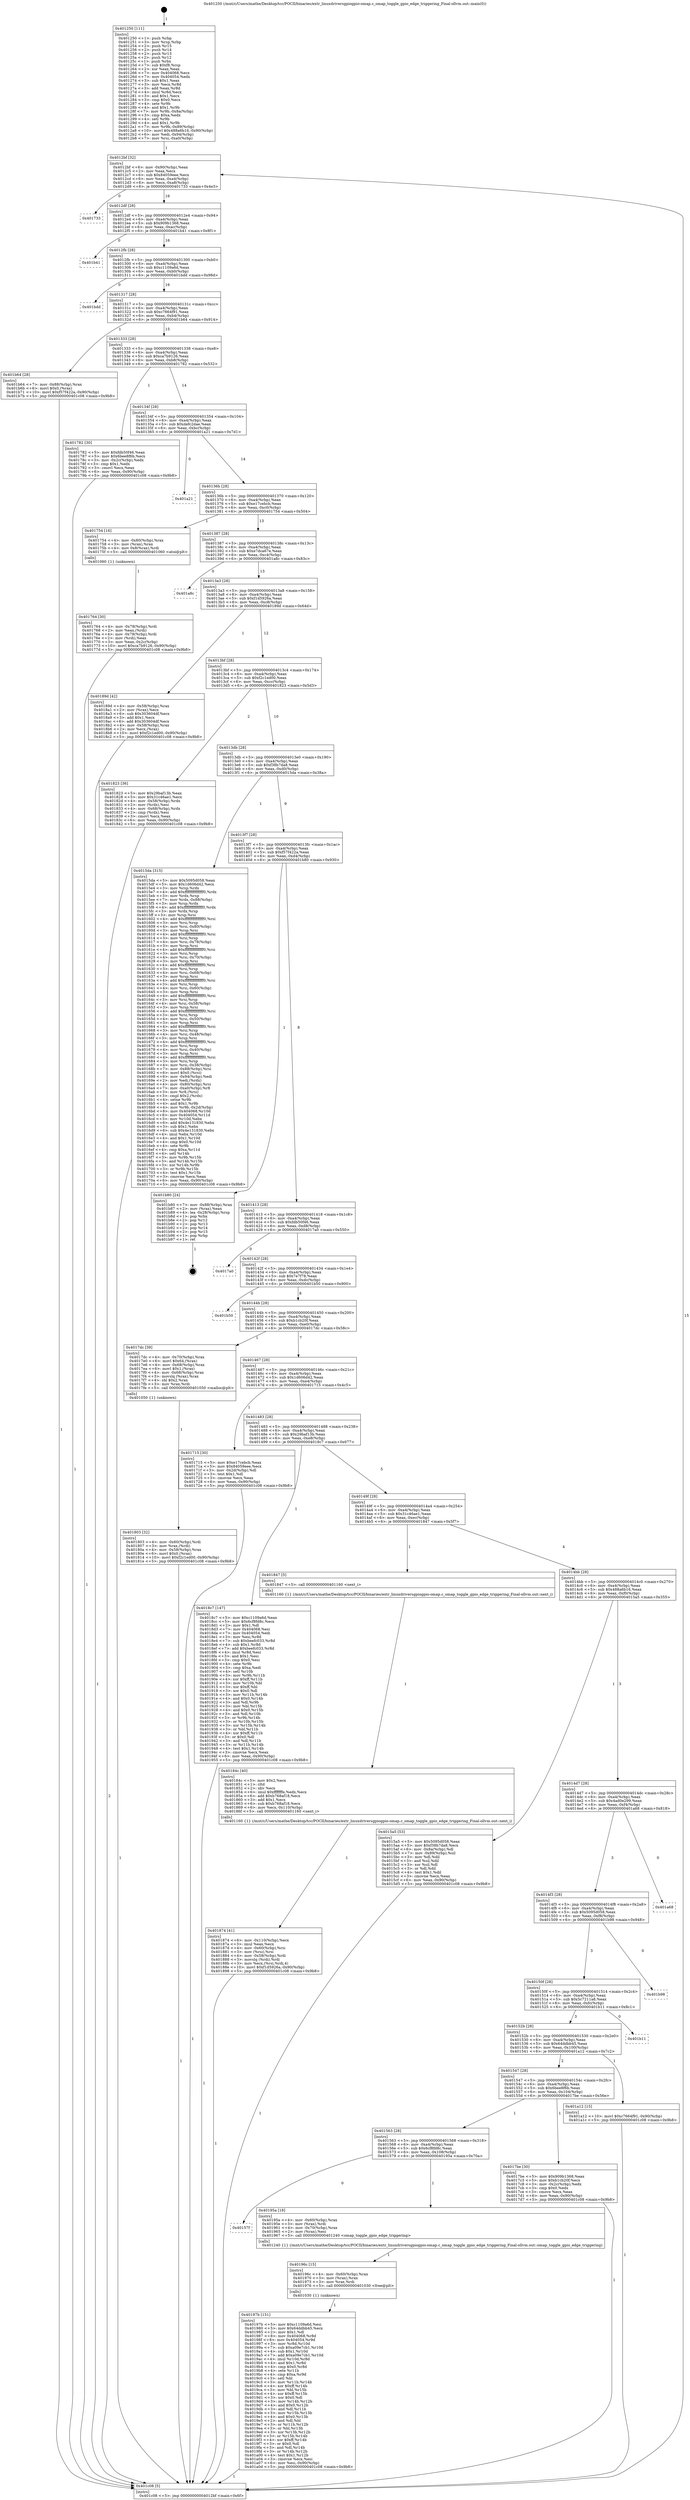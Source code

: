 digraph "0x401250" {
  label = "0x401250 (/mnt/c/Users/mathe/Desktop/tcc/POCII/binaries/extr_linuxdriversgpiogpio-omap.c_omap_toggle_gpio_edge_triggering_Final-ollvm.out::main(0))"
  labelloc = "t"
  node[shape=record]

  Entry [label="",width=0.3,height=0.3,shape=circle,fillcolor=black,style=filled]
  "0x4012bf" [label="{
     0x4012bf [32]\l
     | [instrs]\l
     &nbsp;&nbsp;0x4012bf \<+6\>: mov -0x90(%rbp),%eax\l
     &nbsp;&nbsp;0x4012c5 \<+2\>: mov %eax,%ecx\l
     &nbsp;&nbsp;0x4012c7 \<+6\>: sub $0x84059eee,%ecx\l
     &nbsp;&nbsp;0x4012cd \<+6\>: mov %eax,-0xa4(%rbp)\l
     &nbsp;&nbsp;0x4012d3 \<+6\>: mov %ecx,-0xa8(%rbp)\l
     &nbsp;&nbsp;0x4012d9 \<+6\>: je 0000000000401733 \<main+0x4e3\>\l
  }"]
  "0x401733" [label="{
     0x401733\l
  }", style=dashed]
  "0x4012df" [label="{
     0x4012df [28]\l
     | [instrs]\l
     &nbsp;&nbsp;0x4012df \<+5\>: jmp 00000000004012e4 \<main+0x94\>\l
     &nbsp;&nbsp;0x4012e4 \<+6\>: mov -0xa4(%rbp),%eax\l
     &nbsp;&nbsp;0x4012ea \<+5\>: sub $0x909b1368,%eax\l
     &nbsp;&nbsp;0x4012ef \<+6\>: mov %eax,-0xac(%rbp)\l
     &nbsp;&nbsp;0x4012f5 \<+6\>: je 0000000000401b41 \<main+0x8f1\>\l
  }"]
  Exit [label="",width=0.3,height=0.3,shape=circle,fillcolor=black,style=filled,peripheries=2]
  "0x401b41" [label="{
     0x401b41\l
  }", style=dashed]
  "0x4012fb" [label="{
     0x4012fb [28]\l
     | [instrs]\l
     &nbsp;&nbsp;0x4012fb \<+5\>: jmp 0000000000401300 \<main+0xb0\>\l
     &nbsp;&nbsp;0x401300 \<+6\>: mov -0xa4(%rbp),%eax\l
     &nbsp;&nbsp;0x401306 \<+5\>: sub $0xc1109a6d,%eax\l
     &nbsp;&nbsp;0x40130b \<+6\>: mov %eax,-0xb0(%rbp)\l
     &nbsp;&nbsp;0x401311 \<+6\>: je 0000000000401bdd \<main+0x98d\>\l
  }"]
  "0x40197b" [label="{
     0x40197b [151]\l
     | [instrs]\l
     &nbsp;&nbsp;0x40197b \<+5\>: mov $0xc1109a6d,%esi\l
     &nbsp;&nbsp;0x401980 \<+5\>: mov $0x64ddbb45,%ecx\l
     &nbsp;&nbsp;0x401985 \<+2\>: mov $0x1,%dl\l
     &nbsp;&nbsp;0x401987 \<+8\>: mov 0x404068,%r8d\l
     &nbsp;&nbsp;0x40198f \<+8\>: mov 0x404054,%r9d\l
     &nbsp;&nbsp;0x401997 \<+3\>: mov %r8d,%r10d\l
     &nbsp;&nbsp;0x40199a \<+7\>: sub $0xa09e7cb1,%r10d\l
     &nbsp;&nbsp;0x4019a1 \<+4\>: sub $0x1,%r10d\l
     &nbsp;&nbsp;0x4019a5 \<+7\>: add $0xa09e7cb1,%r10d\l
     &nbsp;&nbsp;0x4019ac \<+4\>: imul %r10d,%r8d\l
     &nbsp;&nbsp;0x4019b0 \<+4\>: and $0x1,%r8d\l
     &nbsp;&nbsp;0x4019b4 \<+4\>: cmp $0x0,%r8d\l
     &nbsp;&nbsp;0x4019b8 \<+4\>: sete %r11b\l
     &nbsp;&nbsp;0x4019bc \<+4\>: cmp $0xa,%r9d\l
     &nbsp;&nbsp;0x4019c0 \<+3\>: setl %bl\l
     &nbsp;&nbsp;0x4019c3 \<+3\>: mov %r11b,%r14b\l
     &nbsp;&nbsp;0x4019c6 \<+4\>: xor $0xff,%r14b\l
     &nbsp;&nbsp;0x4019ca \<+3\>: mov %bl,%r15b\l
     &nbsp;&nbsp;0x4019cd \<+4\>: xor $0xff,%r15b\l
     &nbsp;&nbsp;0x4019d1 \<+3\>: xor $0x0,%dl\l
     &nbsp;&nbsp;0x4019d4 \<+3\>: mov %r14b,%r12b\l
     &nbsp;&nbsp;0x4019d7 \<+4\>: and $0x0,%r12b\l
     &nbsp;&nbsp;0x4019db \<+3\>: and %dl,%r11b\l
     &nbsp;&nbsp;0x4019de \<+3\>: mov %r15b,%r13b\l
     &nbsp;&nbsp;0x4019e1 \<+4\>: and $0x0,%r13b\l
     &nbsp;&nbsp;0x4019e5 \<+2\>: and %dl,%bl\l
     &nbsp;&nbsp;0x4019e7 \<+3\>: or %r11b,%r12b\l
     &nbsp;&nbsp;0x4019ea \<+3\>: or %bl,%r13b\l
     &nbsp;&nbsp;0x4019ed \<+3\>: xor %r13b,%r12b\l
     &nbsp;&nbsp;0x4019f0 \<+3\>: or %r15b,%r14b\l
     &nbsp;&nbsp;0x4019f3 \<+4\>: xor $0xff,%r14b\l
     &nbsp;&nbsp;0x4019f7 \<+3\>: or $0x0,%dl\l
     &nbsp;&nbsp;0x4019fa \<+3\>: and %dl,%r14b\l
     &nbsp;&nbsp;0x4019fd \<+3\>: or %r14b,%r12b\l
     &nbsp;&nbsp;0x401a00 \<+4\>: test $0x1,%r12b\l
     &nbsp;&nbsp;0x401a04 \<+3\>: cmovne %ecx,%esi\l
     &nbsp;&nbsp;0x401a07 \<+6\>: mov %esi,-0x90(%rbp)\l
     &nbsp;&nbsp;0x401a0d \<+5\>: jmp 0000000000401c08 \<main+0x9b8\>\l
  }"]
  "0x401bdd" [label="{
     0x401bdd\l
  }", style=dashed]
  "0x401317" [label="{
     0x401317 [28]\l
     | [instrs]\l
     &nbsp;&nbsp;0x401317 \<+5\>: jmp 000000000040131c \<main+0xcc\>\l
     &nbsp;&nbsp;0x40131c \<+6\>: mov -0xa4(%rbp),%eax\l
     &nbsp;&nbsp;0x401322 \<+5\>: sub $0xc7664f91,%eax\l
     &nbsp;&nbsp;0x401327 \<+6\>: mov %eax,-0xb4(%rbp)\l
     &nbsp;&nbsp;0x40132d \<+6\>: je 0000000000401b64 \<main+0x914\>\l
  }"]
  "0x40196c" [label="{
     0x40196c [15]\l
     | [instrs]\l
     &nbsp;&nbsp;0x40196c \<+4\>: mov -0x60(%rbp),%rax\l
     &nbsp;&nbsp;0x401970 \<+3\>: mov (%rax),%rax\l
     &nbsp;&nbsp;0x401973 \<+3\>: mov %rax,%rdi\l
     &nbsp;&nbsp;0x401976 \<+5\>: call 0000000000401030 \<free@plt\>\l
     | [calls]\l
     &nbsp;&nbsp;0x401030 \{1\} (unknown)\l
  }"]
  "0x401b64" [label="{
     0x401b64 [28]\l
     | [instrs]\l
     &nbsp;&nbsp;0x401b64 \<+7\>: mov -0x88(%rbp),%rax\l
     &nbsp;&nbsp;0x401b6b \<+6\>: movl $0x0,(%rax)\l
     &nbsp;&nbsp;0x401b71 \<+10\>: movl $0xf57f422a,-0x90(%rbp)\l
     &nbsp;&nbsp;0x401b7b \<+5\>: jmp 0000000000401c08 \<main+0x9b8\>\l
  }"]
  "0x401333" [label="{
     0x401333 [28]\l
     | [instrs]\l
     &nbsp;&nbsp;0x401333 \<+5\>: jmp 0000000000401338 \<main+0xe8\>\l
     &nbsp;&nbsp;0x401338 \<+6\>: mov -0xa4(%rbp),%eax\l
     &nbsp;&nbsp;0x40133e \<+5\>: sub $0xca7b9126,%eax\l
     &nbsp;&nbsp;0x401343 \<+6\>: mov %eax,-0xb8(%rbp)\l
     &nbsp;&nbsp;0x401349 \<+6\>: je 0000000000401782 \<main+0x532\>\l
  }"]
  "0x40157f" [label="{
     0x40157f\l
  }", style=dashed]
  "0x401782" [label="{
     0x401782 [30]\l
     | [instrs]\l
     &nbsp;&nbsp;0x401782 \<+5\>: mov $0xfdb50f46,%eax\l
     &nbsp;&nbsp;0x401787 \<+5\>: mov $0x6bee8f6b,%ecx\l
     &nbsp;&nbsp;0x40178c \<+3\>: mov -0x2c(%rbp),%edx\l
     &nbsp;&nbsp;0x40178f \<+3\>: cmp $0x1,%edx\l
     &nbsp;&nbsp;0x401792 \<+3\>: cmovl %ecx,%eax\l
     &nbsp;&nbsp;0x401795 \<+6\>: mov %eax,-0x90(%rbp)\l
     &nbsp;&nbsp;0x40179b \<+5\>: jmp 0000000000401c08 \<main+0x9b8\>\l
  }"]
  "0x40134f" [label="{
     0x40134f [28]\l
     | [instrs]\l
     &nbsp;&nbsp;0x40134f \<+5\>: jmp 0000000000401354 \<main+0x104\>\l
     &nbsp;&nbsp;0x401354 \<+6\>: mov -0xa4(%rbp),%eax\l
     &nbsp;&nbsp;0x40135a \<+5\>: sub $0xdefc2dae,%eax\l
     &nbsp;&nbsp;0x40135f \<+6\>: mov %eax,-0xbc(%rbp)\l
     &nbsp;&nbsp;0x401365 \<+6\>: je 0000000000401a21 \<main+0x7d1\>\l
  }"]
  "0x40195a" [label="{
     0x40195a [18]\l
     | [instrs]\l
     &nbsp;&nbsp;0x40195a \<+4\>: mov -0x60(%rbp),%rax\l
     &nbsp;&nbsp;0x40195e \<+3\>: mov (%rax),%rdi\l
     &nbsp;&nbsp;0x401961 \<+4\>: mov -0x70(%rbp),%rax\l
     &nbsp;&nbsp;0x401965 \<+2\>: mov (%rax),%esi\l
     &nbsp;&nbsp;0x401967 \<+5\>: call 0000000000401240 \<omap_toggle_gpio_edge_triggering\>\l
     | [calls]\l
     &nbsp;&nbsp;0x401240 \{1\} (/mnt/c/Users/mathe/Desktop/tcc/POCII/binaries/extr_linuxdriversgpiogpio-omap.c_omap_toggle_gpio_edge_triggering_Final-ollvm.out::omap_toggle_gpio_edge_triggering)\l
  }"]
  "0x401a21" [label="{
     0x401a21\l
  }", style=dashed]
  "0x40136b" [label="{
     0x40136b [28]\l
     | [instrs]\l
     &nbsp;&nbsp;0x40136b \<+5\>: jmp 0000000000401370 \<main+0x120\>\l
     &nbsp;&nbsp;0x401370 \<+6\>: mov -0xa4(%rbp),%eax\l
     &nbsp;&nbsp;0x401376 \<+5\>: sub $0xe17cebcb,%eax\l
     &nbsp;&nbsp;0x40137b \<+6\>: mov %eax,-0xc0(%rbp)\l
     &nbsp;&nbsp;0x401381 \<+6\>: je 0000000000401754 \<main+0x504\>\l
  }"]
  "0x401874" [label="{
     0x401874 [41]\l
     | [instrs]\l
     &nbsp;&nbsp;0x401874 \<+6\>: mov -0x110(%rbp),%ecx\l
     &nbsp;&nbsp;0x40187a \<+3\>: imul %eax,%ecx\l
     &nbsp;&nbsp;0x40187d \<+4\>: mov -0x60(%rbp),%rsi\l
     &nbsp;&nbsp;0x401881 \<+3\>: mov (%rsi),%rsi\l
     &nbsp;&nbsp;0x401884 \<+4\>: mov -0x58(%rbp),%rdi\l
     &nbsp;&nbsp;0x401888 \<+3\>: movslq (%rdi),%rdi\l
     &nbsp;&nbsp;0x40188b \<+3\>: mov %ecx,(%rsi,%rdi,4)\l
     &nbsp;&nbsp;0x40188e \<+10\>: movl $0xf1d5926a,-0x90(%rbp)\l
     &nbsp;&nbsp;0x401898 \<+5\>: jmp 0000000000401c08 \<main+0x9b8\>\l
  }"]
  "0x401754" [label="{
     0x401754 [16]\l
     | [instrs]\l
     &nbsp;&nbsp;0x401754 \<+4\>: mov -0x80(%rbp),%rax\l
     &nbsp;&nbsp;0x401758 \<+3\>: mov (%rax),%rax\l
     &nbsp;&nbsp;0x40175b \<+4\>: mov 0x8(%rax),%rdi\l
     &nbsp;&nbsp;0x40175f \<+5\>: call 0000000000401060 \<atoi@plt\>\l
     | [calls]\l
     &nbsp;&nbsp;0x401060 \{1\} (unknown)\l
  }"]
  "0x401387" [label="{
     0x401387 [28]\l
     | [instrs]\l
     &nbsp;&nbsp;0x401387 \<+5\>: jmp 000000000040138c \<main+0x13c\>\l
     &nbsp;&nbsp;0x40138c \<+6\>: mov -0xa4(%rbp),%eax\l
     &nbsp;&nbsp;0x401392 \<+5\>: sub $0xe7dca67e,%eax\l
     &nbsp;&nbsp;0x401397 \<+6\>: mov %eax,-0xc4(%rbp)\l
     &nbsp;&nbsp;0x40139d \<+6\>: je 0000000000401a8c \<main+0x83c\>\l
  }"]
  "0x40184c" [label="{
     0x40184c [40]\l
     | [instrs]\l
     &nbsp;&nbsp;0x40184c \<+5\>: mov $0x2,%ecx\l
     &nbsp;&nbsp;0x401851 \<+1\>: cltd\l
     &nbsp;&nbsp;0x401852 \<+2\>: idiv %ecx\l
     &nbsp;&nbsp;0x401854 \<+6\>: imul $0xfffffffe,%edx,%ecx\l
     &nbsp;&nbsp;0x40185a \<+6\>: add $0xb768af18,%ecx\l
     &nbsp;&nbsp;0x401860 \<+3\>: add $0x1,%ecx\l
     &nbsp;&nbsp;0x401863 \<+6\>: sub $0xb768af18,%ecx\l
     &nbsp;&nbsp;0x401869 \<+6\>: mov %ecx,-0x110(%rbp)\l
     &nbsp;&nbsp;0x40186f \<+5\>: call 0000000000401160 \<next_i\>\l
     | [calls]\l
     &nbsp;&nbsp;0x401160 \{1\} (/mnt/c/Users/mathe/Desktop/tcc/POCII/binaries/extr_linuxdriversgpiogpio-omap.c_omap_toggle_gpio_edge_triggering_Final-ollvm.out::next_i)\l
  }"]
  "0x401a8c" [label="{
     0x401a8c\l
  }", style=dashed]
  "0x4013a3" [label="{
     0x4013a3 [28]\l
     | [instrs]\l
     &nbsp;&nbsp;0x4013a3 \<+5\>: jmp 00000000004013a8 \<main+0x158\>\l
     &nbsp;&nbsp;0x4013a8 \<+6\>: mov -0xa4(%rbp),%eax\l
     &nbsp;&nbsp;0x4013ae \<+5\>: sub $0xf1d5926a,%eax\l
     &nbsp;&nbsp;0x4013b3 \<+6\>: mov %eax,-0xc8(%rbp)\l
     &nbsp;&nbsp;0x4013b9 \<+6\>: je 000000000040189d \<main+0x64d\>\l
  }"]
  "0x401803" [label="{
     0x401803 [32]\l
     | [instrs]\l
     &nbsp;&nbsp;0x401803 \<+4\>: mov -0x60(%rbp),%rdi\l
     &nbsp;&nbsp;0x401807 \<+3\>: mov %rax,(%rdi)\l
     &nbsp;&nbsp;0x40180a \<+4\>: mov -0x58(%rbp),%rax\l
     &nbsp;&nbsp;0x40180e \<+6\>: movl $0x0,(%rax)\l
     &nbsp;&nbsp;0x401814 \<+10\>: movl $0xf2c1ed00,-0x90(%rbp)\l
     &nbsp;&nbsp;0x40181e \<+5\>: jmp 0000000000401c08 \<main+0x9b8\>\l
  }"]
  "0x40189d" [label="{
     0x40189d [42]\l
     | [instrs]\l
     &nbsp;&nbsp;0x40189d \<+4\>: mov -0x58(%rbp),%rax\l
     &nbsp;&nbsp;0x4018a1 \<+2\>: mov (%rax),%ecx\l
     &nbsp;&nbsp;0x4018a3 \<+6\>: sub $0x303604df,%ecx\l
     &nbsp;&nbsp;0x4018a9 \<+3\>: add $0x1,%ecx\l
     &nbsp;&nbsp;0x4018ac \<+6\>: add $0x303604df,%ecx\l
     &nbsp;&nbsp;0x4018b2 \<+4\>: mov -0x58(%rbp),%rax\l
     &nbsp;&nbsp;0x4018b6 \<+2\>: mov %ecx,(%rax)\l
     &nbsp;&nbsp;0x4018b8 \<+10\>: movl $0xf2c1ed00,-0x90(%rbp)\l
     &nbsp;&nbsp;0x4018c2 \<+5\>: jmp 0000000000401c08 \<main+0x9b8\>\l
  }"]
  "0x4013bf" [label="{
     0x4013bf [28]\l
     | [instrs]\l
     &nbsp;&nbsp;0x4013bf \<+5\>: jmp 00000000004013c4 \<main+0x174\>\l
     &nbsp;&nbsp;0x4013c4 \<+6\>: mov -0xa4(%rbp),%eax\l
     &nbsp;&nbsp;0x4013ca \<+5\>: sub $0xf2c1ed00,%eax\l
     &nbsp;&nbsp;0x4013cf \<+6\>: mov %eax,-0xcc(%rbp)\l
     &nbsp;&nbsp;0x4013d5 \<+6\>: je 0000000000401823 \<main+0x5d3\>\l
  }"]
  "0x401563" [label="{
     0x401563 [28]\l
     | [instrs]\l
     &nbsp;&nbsp;0x401563 \<+5\>: jmp 0000000000401568 \<main+0x318\>\l
     &nbsp;&nbsp;0x401568 \<+6\>: mov -0xa4(%rbp),%eax\l
     &nbsp;&nbsp;0x40156e \<+5\>: sub $0x6cf8fd8c,%eax\l
     &nbsp;&nbsp;0x401573 \<+6\>: mov %eax,-0x108(%rbp)\l
     &nbsp;&nbsp;0x401579 \<+6\>: je 000000000040195a \<main+0x70a\>\l
  }"]
  "0x401823" [label="{
     0x401823 [36]\l
     | [instrs]\l
     &nbsp;&nbsp;0x401823 \<+5\>: mov $0x29baf13b,%eax\l
     &nbsp;&nbsp;0x401828 \<+5\>: mov $0x31c46ae1,%ecx\l
     &nbsp;&nbsp;0x40182d \<+4\>: mov -0x58(%rbp),%rdx\l
     &nbsp;&nbsp;0x401831 \<+2\>: mov (%rdx),%esi\l
     &nbsp;&nbsp;0x401833 \<+4\>: mov -0x68(%rbp),%rdx\l
     &nbsp;&nbsp;0x401837 \<+2\>: cmp (%rdx),%esi\l
     &nbsp;&nbsp;0x401839 \<+3\>: cmovl %ecx,%eax\l
     &nbsp;&nbsp;0x40183c \<+6\>: mov %eax,-0x90(%rbp)\l
     &nbsp;&nbsp;0x401842 \<+5\>: jmp 0000000000401c08 \<main+0x9b8\>\l
  }"]
  "0x4013db" [label="{
     0x4013db [28]\l
     | [instrs]\l
     &nbsp;&nbsp;0x4013db \<+5\>: jmp 00000000004013e0 \<main+0x190\>\l
     &nbsp;&nbsp;0x4013e0 \<+6\>: mov -0xa4(%rbp),%eax\l
     &nbsp;&nbsp;0x4013e6 \<+5\>: sub $0xf38b7da8,%eax\l
     &nbsp;&nbsp;0x4013eb \<+6\>: mov %eax,-0xd0(%rbp)\l
     &nbsp;&nbsp;0x4013f1 \<+6\>: je 00000000004015da \<main+0x38a\>\l
  }"]
  "0x4017be" [label="{
     0x4017be [30]\l
     | [instrs]\l
     &nbsp;&nbsp;0x4017be \<+5\>: mov $0x909b1368,%eax\l
     &nbsp;&nbsp;0x4017c3 \<+5\>: mov $0xb1cb20f,%ecx\l
     &nbsp;&nbsp;0x4017c8 \<+3\>: mov -0x2c(%rbp),%edx\l
     &nbsp;&nbsp;0x4017cb \<+3\>: cmp $0x0,%edx\l
     &nbsp;&nbsp;0x4017ce \<+3\>: cmove %ecx,%eax\l
     &nbsp;&nbsp;0x4017d1 \<+6\>: mov %eax,-0x90(%rbp)\l
     &nbsp;&nbsp;0x4017d7 \<+5\>: jmp 0000000000401c08 \<main+0x9b8\>\l
  }"]
  "0x4015da" [label="{
     0x4015da [315]\l
     | [instrs]\l
     &nbsp;&nbsp;0x4015da \<+5\>: mov $0x5095d058,%eax\l
     &nbsp;&nbsp;0x4015df \<+5\>: mov $0x1d606d42,%ecx\l
     &nbsp;&nbsp;0x4015e4 \<+3\>: mov %rsp,%rdx\l
     &nbsp;&nbsp;0x4015e7 \<+4\>: add $0xfffffffffffffff0,%rdx\l
     &nbsp;&nbsp;0x4015eb \<+3\>: mov %rdx,%rsp\l
     &nbsp;&nbsp;0x4015ee \<+7\>: mov %rdx,-0x88(%rbp)\l
     &nbsp;&nbsp;0x4015f5 \<+3\>: mov %rsp,%rdx\l
     &nbsp;&nbsp;0x4015f8 \<+4\>: add $0xfffffffffffffff0,%rdx\l
     &nbsp;&nbsp;0x4015fc \<+3\>: mov %rdx,%rsp\l
     &nbsp;&nbsp;0x4015ff \<+3\>: mov %rsp,%rsi\l
     &nbsp;&nbsp;0x401602 \<+4\>: add $0xfffffffffffffff0,%rsi\l
     &nbsp;&nbsp;0x401606 \<+3\>: mov %rsi,%rsp\l
     &nbsp;&nbsp;0x401609 \<+4\>: mov %rsi,-0x80(%rbp)\l
     &nbsp;&nbsp;0x40160d \<+3\>: mov %rsp,%rsi\l
     &nbsp;&nbsp;0x401610 \<+4\>: add $0xfffffffffffffff0,%rsi\l
     &nbsp;&nbsp;0x401614 \<+3\>: mov %rsi,%rsp\l
     &nbsp;&nbsp;0x401617 \<+4\>: mov %rsi,-0x78(%rbp)\l
     &nbsp;&nbsp;0x40161b \<+3\>: mov %rsp,%rsi\l
     &nbsp;&nbsp;0x40161e \<+4\>: add $0xfffffffffffffff0,%rsi\l
     &nbsp;&nbsp;0x401622 \<+3\>: mov %rsi,%rsp\l
     &nbsp;&nbsp;0x401625 \<+4\>: mov %rsi,-0x70(%rbp)\l
     &nbsp;&nbsp;0x401629 \<+3\>: mov %rsp,%rsi\l
     &nbsp;&nbsp;0x40162c \<+4\>: add $0xfffffffffffffff0,%rsi\l
     &nbsp;&nbsp;0x401630 \<+3\>: mov %rsi,%rsp\l
     &nbsp;&nbsp;0x401633 \<+4\>: mov %rsi,-0x68(%rbp)\l
     &nbsp;&nbsp;0x401637 \<+3\>: mov %rsp,%rsi\l
     &nbsp;&nbsp;0x40163a \<+4\>: add $0xfffffffffffffff0,%rsi\l
     &nbsp;&nbsp;0x40163e \<+3\>: mov %rsi,%rsp\l
     &nbsp;&nbsp;0x401641 \<+4\>: mov %rsi,-0x60(%rbp)\l
     &nbsp;&nbsp;0x401645 \<+3\>: mov %rsp,%rsi\l
     &nbsp;&nbsp;0x401648 \<+4\>: add $0xfffffffffffffff0,%rsi\l
     &nbsp;&nbsp;0x40164c \<+3\>: mov %rsi,%rsp\l
     &nbsp;&nbsp;0x40164f \<+4\>: mov %rsi,-0x58(%rbp)\l
     &nbsp;&nbsp;0x401653 \<+3\>: mov %rsp,%rsi\l
     &nbsp;&nbsp;0x401656 \<+4\>: add $0xfffffffffffffff0,%rsi\l
     &nbsp;&nbsp;0x40165a \<+3\>: mov %rsi,%rsp\l
     &nbsp;&nbsp;0x40165d \<+4\>: mov %rsi,-0x50(%rbp)\l
     &nbsp;&nbsp;0x401661 \<+3\>: mov %rsp,%rsi\l
     &nbsp;&nbsp;0x401664 \<+4\>: add $0xfffffffffffffff0,%rsi\l
     &nbsp;&nbsp;0x401668 \<+3\>: mov %rsi,%rsp\l
     &nbsp;&nbsp;0x40166b \<+4\>: mov %rsi,-0x48(%rbp)\l
     &nbsp;&nbsp;0x40166f \<+3\>: mov %rsp,%rsi\l
     &nbsp;&nbsp;0x401672 \<+4\>: add $0xfffffffffffffff0,%rsi\l
     &nbsp;&nbsp;0x401676 \<+3\>: mov %rsi,%rsp\l
     &nbsp;&nbsp;0x401679 \<+4\>: mov %rsi,-0x40(%rbp)\l
     &nbsp;&nbsp;0x40167d \<+3\>: mov %rsp,%rsi\l
     &nbsp;&nbsp;0x401680 \<+4\>: add $0xfffffffffffffff0,%rsi\l
     &nbsp;&nbsp;0x401684 \<+3\>: mov %rsi,%rsp\l
     &nbsp;&nbsp;0x401687 \<+4\>: mov %rsi,-0x38(%rbp)\l
     &nbsp;&nbsp;0x40168b \<+7\>: mov -0x88(%rbp),%rsi\l
     &nbsp;&nbsp;0x401692 \<+6\>: movl $0x0,(%rsi)\l
     &nbsp;&nbsp;0x401698 \<+6\>: mov -0x94(%rbp),%edi\l
     &nbsp;&nbsp;0x40169e \<+2\>: mov %edi,(%rdx)\l
     &nbsp;&nbsp;0x4016a0 \<+4\>: mov -0x80(%rbp),%rsi\l
     &nbsp;&nbsp;0x4016a4 \<+7\>: mov -0xa0(%rbp),%r8\l
     &nbsp;&nbsp;0x4016ab \<+3\>: mov %r8,(%rsi)\l
     &nbsp;&nbsp;0x4016ae \<+3\>: cmpl $0x2,(%rdx)\l
     &nbsp;&nbsp;0x4016b1 \<+4\>: setne %r9b\l
     &nbsp;&nbsp;0x4016b5 \<+4\>: and $0x1,%r9b\l
     &nbsp;&nbsp;0x4016b9 \<+4\>: mov %r9b,-0x2d(%rbp)\l
     &nbsp;&nbsp;0x4016bd \<+8\>: mov 0x404068,%r10d\l
     &nbsp;&nbsp;0x4016c5 \<+8\>: mov 0x404054,%r11d\l
     &nbsp;&nbsp;0x4016cd \<+3\>: mov %r10d,%ebx\l
     &nbsp;&nbsp;0x4016d0 \<+6\>: add $0x4e131830,%ebx\l
     &nbsp;&nbsp;0x4016d6 \<+3\>: sub $0x1,%ebx\l
     &nbsp;&nbsp;0x4016d9 \<+6\>: sub $0x4e131830,%ebx\l
     &nbsp;&nbsp;0x4016df \<+4\>: imul %ebx,%r10d\l
     &nbsp;&nbsp;0x4016e3 \<+4\>: and $0x1,%r10d\l
     &nbsp;&nbsp;0x4016e7 \<+4\>: cmp $0x0,%r10d\l
     &nbsp;&nbsp;0x4016eb \<+4\>: sete %r9b\l
     &nbsp;&nbsp;0x4016ef \<+4\>: cmp $0xa,%r11d\l
     &nbsp;&nbsp;0x4016f3 \<+4\>: setl %r14b\l
     &nbsp;&nbsp;0x4016f7 \<+3\>: mov %r9b,%r15b\l
     &nbsp;&nbsp;0x4016fa \<+3\>: and %r14b,%r15b\l
     &nbsp;&nbsp;0x4016fd \<+3\>: xor %r14b,%r9b\l
     &nbsp;&nbsp;0x401700 \<+3\>: or %r9b,%r15b\l
     &nbsp;&nbsp;0x401703 \<+4\>: test $0x1,%r15b\l
     &nbsp;&nbsp;0x401707 \<+3\>: cmovne %ecx,%eax\l
     &nbsp;&nbsp;0x40170a \<+6\>: mov %eax,-0x90(%rbp)\l
     &nbsp;&nbsp;0x401710 \<+5\>: jmp 0000000000401c08 \<main+0x9b8\>\l
  }"]
  "0x4013f7" [label="{
     0x4013f7 [28]\l
     | [instrs]\l
     &nbsp;&nbsp;0x4013f7 \<+5\>: jmp 00000000004013fc \<main+0x1ac\>\l
     &nbsp;&nbsp;0x4013fc \<+6\>: mov -0xa4(%rbp),%eax\l
     &nbsp;&nbsp;0x401402 \<+5\>: sub $0xf57f422a,%eax\l
     &nbsp;&nbsp;0x401407 \<+6\>: mov %eax,-0xd4(%rbp)\l
     &nbsp;&nbsp;0x40140d \<+6\>: je 0000000000401b80 \<main+0x930\>\l
  }"]
  "0x401547" [label="{
     0x401547 [28]\l
     | [instrs]\l
     &nbsp;&nbsp;0x401547 \<+5\>: jmp 000000000040154c \<main+0x2fc\>\l
     &nbsp;&nbsp;0x40154c \<+6\>: mov -0xa4(%rbp),%eax\l
     &nbsp;&nbsp;0x401552 \<+5\>: sub $0x6bee8f6b,%eax\l
     &nbsp;&nbsp;0x401557 \<+6\>: mov %eax,-0x104(%rbp)\l
     &nbsp;&nbsp;0x40155d \<+6\>: je 00000000004017be \<main+0x56e\>\l
  }"]
  "0x401b80" [label="{
     0x401b80 [24]\l
     | [instrs]\l
     &nbsp;&nbsp;0x401b80 \<+7\>: mov -0x88(%rbp),%rax\l
     &nbsp;&nbsp;0x401b87 \<+2\>: mov (%rax),%eax\l
     &nbsp;&nbsp;0x401b89 \<+4\>: lea -0x28(%rbp),%rsp\l
     &nbsp;&nbsp;0x401b8d \<+1\>: pop %rbx\l
     &nbsp;&nbsp;0x401b8e \<+2\>: pop %r12\l
     &nbsp;&nbsp;0x401b90 \<+2\>: pop %r13\l
     &nbsp;&nbsp;0x401b92 \<+2\>: pop %r14\l
     &nbsp;&nbsp;0x401b94 \<+2\>: pop %r15\l
     &nbsp;&nbsp;0x401b96 \<+1\>: pop %rbp\l
     &nbsp;&nbsp;0x401b97 \<+1\>: ret\l
  }"]
  "0x401413" [label="{
     0x401413 [28]\l
     | [instrs]\l
     &nbsp;&nbsp;0x401413 \<+5\>: jmp 0000000000401418 \<main+0x1c8\>\l
     &nbsp;&nbsp;0x401418 \<+6\>: mov -0xa4(%rbp),%eax\l
     &nbsp;&nbsp;0x40141e \<+5\>: sub $0xfdb50f46,%eax\l
     &nbsp;&nbsp;0x401423 \<+6\>: mov %eax,-0xd8(%rbp)\l
     &nbsp;&nbsp;0x401429 \<+6\>: je 00000000004017a0 \<main+0x550\>\l
  }"]
  "0x401a12" [label="{
     0x401a12 [15]\l
     | [instrs]\l
     &nbsp;&nbsp;0x401a12 \<+10\>: movl $0xc7664f91,-0x90(%rbp)\l
     &nbsp;&nbsp;0x401a1c \<+5\>: jmp 0000000000401c08 \<main+0x9b8\>\l
  }"]
  "0x4017a0" [label="{
     0x4017a0\l
  }", style=dashed]
  "0x40142f" [label="{
     0x40142f [28]\l
     | [instrs]\l
     &nbsp;&nbsp;0x40142f \<+5\>: jmp 0000000000401434 \<main+0x1e4\>\l
     &nbsp;&nbsp;0x401434 \<+6\>: mov -0xa4(%rbp),%eax\l
     &nbsp;&nbsp;0x40143a \<+5\>: sub $0x7e7f78,%eax\l
     &nbsp;&nbsp;0x40143f \<+6\>: mov %eax,-0xdc(%rbp)\l
     &nbsp;&nbsp;0x401445 \<+6\>: je 0000000000401b50 \<main+0x900\>\l
  }"]
  "0x40152b" [label="{
     0x40152b [28]\l
     | [instrs]\l
     &nbsp;&nbsp;0x40152b \<+5\>: jmp 0000000000401530 \<main+0x2e0\>\l
     &nbsp;&nbsp;0x401530 \<+6\>: mov -0xa4(%rbp),%eax\l
     &nbsp;&nbsp;0x401536 \<+5\>: sub $0x64ddbb45,%eax\l
     &nbsp;&nbsp;0x40153b \<+6\>: mov %eax,-0x100(%rbp)\l
     &nbsp;&nbsp;0x401541 \<+6\>: je 0000000000401a12 \<main+0x7c2\>\l
  }"]
  "0x401b50" [label="{
     0x401b50\l
  }", style=dashed]
  "0x40144b" [label="{
     0x40144b [28]\l
     | [instrs]\l
     &nbsp;&nbsp;0x40144b \<+5\>: jmp 0000000000401450 \<main+0x200\>\l
     &nbsp;&nbsp;0x401450 \<+6\>: mov -0xa4(%rbp),%eax\l
     &nbsp;&nbsp;0x401456 \<+5\>: sub $0xb1cb20f,%eax\l
     &nbsp;&nbsp;0x40145b \<+6\>: mov %eax,-0xe0(%rbp)\l
     &nbsp;&nbsp;0x401461 \<+6\>: je 00000000004017dc \<main+0x58c\>\l
  }"]
  "0x401b11" [label="{
     0x401b11\l
  }", style=dashed]
  "0x4017dc" [label="{
     0x4017dc [39]\l
     | [instrs]\l
     &nbsp;&nbsp;0x4017dc \<+4\>: mov -0x70(%rbp),%rax\l
     &nbsp;&nbsp;0x4017e0 \<+6\>: movl $0x64,(%rax)\l
     &nbsp;&nbsp;0x4017e6 \<+4\>: mov -0x68(%rbp),%rax\l
     &nbsp;&nbsp;0x4017ea \<+6\>: movl $0x1,(%rax)\l
     &nbsp;&nbsp;0x4017f0 \<+4\>: mov -0x68(%rbp),%rax\l
     &nbsp;&nbsp;0x4017f4 \<+3\>: movslq (%rax),%rax\l
     &nbsp;&nbsp;0x4017f7 \<+4\>: shl $0x2,%rax\l
     &nbsp;&nbsp;0x4017fb \<+3\>: mov %rax,%rdi\l
     &nbsp;&nbsp;0x4017fe \<+5\>: call 0000000000401050 \<malloc@plt\>\l
     | [calls]\l
     &nbsp;&nbsp;0x401050 \{1\} (unknown)\l
  }"]
  "0x401467" [label="{
     0x401467 [28]\l
     | [instrs]\l
     &nbsp;&nbsp;0x401467 \<+5\>: jmp 000000000040146c \<main+0x21c\>\l
     &nbsp;&nbsp;0x40146c \<+6\>: mov -0xa4(%rbp),%eax\l
     &nbsp;&nbsp;0x401472 \<+5\>: sub $0x1d606d42,%eax\l
     &nbsp;&nbsp;0x401477 \<+6\>: mov %eax,-0xe4(%rbp)\l
     &nbsp;&nbsp;0x40147d \<+6\>: je 0000000000401715 \<main+0x4c5\>\l
  }"]
  "0x40150f" [label="{
     0x40150f [28]\l
     | [instrs]\l
     &nbsp;&nbsp;0x40150f \<+5\>: jmp 0000000000401514 \<main+0x2c4\>\l
     &nbsp;&nbsp;0x401514 \<+6\>: mov -0xa4(%rbp),%eax\l
     &nbsp;&nbsp;0x40151a \<+5\>: sub $0x5c7211a8,%eax\l
     &nbsp;&nbsp;0x40151f \<+6\>: mov %eax,-0xfc(%rbp)\l
     &nbsp;&nbsp;0x401525 \<+6\>: je 0000000000401b11 \<main+0x8c1\>\l
  }"]
  "0x401715" [label="{
     0x401715 [30]\l
     | [instrs]\l
     &nbsp;&nbsp;0x401715 \<+5\>: mov $0xe17cebcb,%eax\l
     &nbsp;&nbsp;0x40171a \<+5\>: mov $0x84059eee,%ecx\l
     &nbsp;&nbsp;0x40171f \<+3\>: mov -0x2d(%rbp),%dl\l
     &nbsp;&nbsp;0x401722 \<+3\>: test $0x1,%dl\l
     &nbsp;&nbsp;0x401725 \<+3\>: cmovne %ecx,%eax\l
     &nbsp;&nbsp;0x401728 \<+6\>: mov %eax,-0x90(%rbp)\l
     &nbsp;&nbsp;0x40172e \<+5\>: jmp 0000000000401c08 \<main+0x9b8\>\l
  }"]
  "0x401483" [label="{
     0x401483 [28]\l
     | [instrs]\l
     &nbsp;&nbsp;0x401483 \<+5\>: jmp 0000000000401488 \<main+0x238\>\l
     &nbsp;&nbsp;0x401488 \<+6\>: mov -0xa4(%rbp),%eax\l
     &nbsp;&nbsp;0x40148e \<+5\>: sub $0x29baf13b,%eax\l
     &nbsp;&nbsp;0x401493 \<+6\>: mov %eax,-0xe8(%rbp)\l
     &nbsp;&nbsp;0x401499 \<+6\>: je 00000000004018c7 \<main+0x677\>\l
  }"]
  "0x401b98" [label="{
     0x401b98\l
  }", style=dashed]
  "0x4018c7" [label="{
     0x4018c7 [147]\l
     | [instrs]\l
     &nbsp;&nbsp;0x4018c7 \<+5\>: mov $0xc1109a6d,%eax\l
     &nbsp;&nbsp;0x4018cc \<+5\>: mov $0x6cf8fd8c,%ecx\l
     &nbsp;&nbsp;0x4018d1 \<+2\>: mov $0x1,%dl\l
     &nbsp;&nbsp;0x4018d3 \<+7\>: mov 0x404068,%esi\l
     &nbsp;&nbsp;0x4018da \<+7\>: mov 0x404054,%edi\l
     &nbsp;&nbsp;0x4018e1 \<+3\>: mov %esi,%r8d\l
     &nbsp;&nbsp;0x4018e4 \<+7\>: sub $0xbeefc033,%r8d\l
     &nbsp;&nbsp;0x4018eb \<+4\>: sub $0x1,%r8d\l
     &nbsp;&nbsp;0x4018ef \<+7\>: add $0xbeefc033,%r8d\l
     &nbsp;&nbsp;0x4018f6 \<+4\>: imul %r8d,%esi\l
     &nbsp;&nbsp;0x4018fa \<+3\>: and $0x1,%esi\l
     &nbsp;&nbsp;0x4018fd \<+3\>: cmp $0x0,%esi\l
     &nbsp;&nbsp;0x401900 \<+4\>: sete %r9b\l
     &nbsp;&nbsp;0x401904 \<+3\>: cmp $0xa,%edi\l
     &nbsp;&nbsp;0x401907 \<+4\>: setl %r10b\l
     &nbsp;&nbsp;0x40190b \<+3\>: mov %r9b,%r11b\l
     &nbsp;&nbsp;0x40190e \<+4\>: xor $0xff,%r11b\l
     &nbsp;&nbsp;0x401912 \<+3\>: mov %r10b,%bl\l
     &nbsp;&nbsp;0x401915 \<+3\>: xor $0xff,%bl\l
     &nbsp;&nbsp;0x401918 \<+3\>: xor $0x0,%dl\l
     &nbsp;&nbsp;0x40191b \<+3\>: mov %r11b,%r14b\l
     &nbsp;&nbsp;0x40191e \<+4\>: and $0x0,%r14b\l
     &nbsp;&nbsp;0x401922 \<+3\>: and %dl,%r9b\l
     &nbsp;&nbsp;0x401925 \<+3\>: mov %bl,%r15b\l
     &nbsp;&nbsp;0x401928 \<+4\>: and $0x0,%r15b\l
     &nbsp;&nbsp;0x40192c \<+3\>: and %dl,%r10b\l
     &nbsp;&nbsp;0x40192f \<+3\>: or %r9b,%r14b\l
     &nbsp;&nbsp;0x401932 \<+3\>: or %r10b,%r15b\l
     &nbsp;&nbsp;0x401935 \<+3\>: xor %r15b,%r14b\l
     &nbsp;&nbsp;0x401938 \<+3\>: or %bl,%r11b\l
     &nbsp;&nbsp;0x40193b \<+4\>: xor $0xff,%r11b\l
     &nbsp;&nbsp;0x40193f \<+3\>: or $0x0,%dl\l
     &nbsp;&nbsp;0x401942 \<+3\>: and %dl,%r11b\l
     &nbsp;&nbsp;0x401945 \<+3\>: or %r11b,%r14b\l
     &nbsp;&nbsp;0x401948 \<+4\>: test $0x1,%r14b\l
     &nbsp;&nbsp;0x40194c \<+3\>: cmovne %ecx,%eax\l
     &nbsp;&nbsp;0x40194f \<+6\>: mov %eax,-0x90(%rbp)\l
     &nbsp;&nbsp;0x401955 \<+5\>: jmp 0000000000401c08 \<main+0x9b8\>\l
  }"]
  "0x40149f" [label="{
     0x40149f [28]\l
     | [instrs]\l
     &nbsp;&nbsp;0x40149f \<+5\>: jmp 00000000004014a4 \<main+0x254\>\l
     &nbsp;&nbsp;0x4014a4 \<+6\>: mov -0xa4(%rbp),%eax\l
     &nbsp;&nbsp;0x4014aa \<+5\>: sub $0x31c46ae1,%eax\l
     &nbsp;&nbsp;0x4014af \<+6\>: mov %eax,-0xec(%rbp)\l
     &nbsp;&nbsp;0x4014b5 \<+6\>: je 0000000000401847 \<main+0x5f7\>\l
  }"]
  "0x4014f3" [label="{
     0x4014f3 [28]\l
     | [instrs]\l
     &nbsp;&nbsp;0x4014f3 \<+5\>: jmp 00000000004014f8 \<main+0x2a8\>\l
     &nbsp;&nbsp;0x4014f8 \<+6\>: mov -0xa4(%rbp),%eax\l
     &nbsp;&nbsp;0x4014fe \<+5\>: sub $0x5095d058,%eax\l
     &nbsp;&nbsp;0x401503 \<+6\>: mov %eax,-0xf8(%rbp)\l
     &nbsp;&nbsp;0x401509 \<+6\>: je 0000000000401b98 \<main+0x948\>\l
  }"]
  "0x401847" [label="{
     0x401847 [5]\l
     | [instrs]\l
     &nbsp;&nbsp;0x401847 \<+5\>: call 0000000000401160 \<next_i\>\l
     | [calls]\l
     &nbsp;&nbsp;0x401160 \{1\} (/mnt/c/Users/mathe/Desktop/tcc/POCII/binaries/extr_linuxdriversgpiogpio-omap.c_omap_toggle_gpio_edge_triggering_Final-ollvm.out::next_i)\l
  }"]
  "0x4014bb" [label="{
     0x4014bb [28]\l
     | [instrs]\l
     &nbsp;&nbsp;0x4014bb \<+5\>: jmp 00000000004014c0 \<main+0x270\>\l
     &nbsp;&nbsp;0x4014c0 \<+6\>: mov -0xa4(%rbp),%eax\l
     &nbsp;&nbsp;0x4014c6 \<+5\>: sub $0x488a6b16,%eax\l
     &nbsp;&nbsp;0x4014cb \<+6\>: mov %eax,-0xf0(%rbp)\l
     &nbsp;&nbsp;0x4014d1 \<+6\>: je 00000000004015a5 \<main+0x355\>\l
  }"]
  "0x401a68" [label="{
     0x401a68\l
  }", style=dashed]
  "0x4015a5" [label="{
     0x4015a5 [53]\l
     | [instrs]\l
     &nbsp;&nbsp;0x4015a5 \<+5\>: mov $0x5095d058,%eax\l
     &nbsp;&nbsp;0x4015aa \<+5\>: mov $0xf38b7da8,%ecx\l
     &nbsp;&nbsp;0x4015af \<+6\>: mov -0x8a(%rbp),%dl\l
     &nbsp;&nbsp;0x4015b5 \<+7\>: mov -0x89(%rbp),%sil\l
     &nbsp;&nbsp;0x4015bc \<+3\>: mov %dl,%dil\l
     &nbsp;&nbsp;0x4015bf \<+3\>: and %sil,%dil\l
     &nbsp;&nbsp;0x4015c2 \<+3\>: xor %sil,%dl\l
     &nbsp;&nbsp;0x4015c5 \<+3\>: or %dl,%dil\l
     &nbsp;&nbsp;0x4015c8 \<+4\>: test $0x1,%dil\l
     &nbsp;&nbsp;0x4015cc \<+3\>: cmovne %ecx,%eax\l
     &nbsp;&nbsp;0x4015cf \<+6\>: mov %eax,-0x90(%rbp)\l
     &nbsp;&nbsp;0x4015d5 \<+5\>: jmp 0000000000401c08 \<main+0x9b8\>\l
  }"]
  "0x4014d7" [label="{
     0x4014d7 [28]\l
     | [instrs]\l
     &nbsp;&nbsp;0x4014d7 \<+5\>: jmp 00000000004014dc \<main+0x28c\>\l
     &nbsp;&nbsp;0x4014dc \<+6\>: mov -0xa4(%rbp),%eax\l
     &nbsp;&nbsp;0x4014e2 \<+5\>: sub $0x4ad0e299,%eax\l
     &nbsp;&nbsp;0x4014e7 \<+6\>: mov %eax,-0xf4(%rbp)\l
     &nbsp;&nbsp;0x4014ed \<+6\>: je 0000000000401a68 \<main+0x818\>\l
  }"]
  "0x401c08" [label="{
     0x401c08 [5]\l
     | [instrs]\l
     &nbsp;&nbsp;0x401c08 \<+5\>: jmp 00000000004012bf \<main+0x6f\>\l
  }"]
  "0x401250" [label="{
     0x401250 [111]\l
     | [instrs]\l
     &nbsp;&nbsp;0x401250 \<+1\>: push %rbp\l
     &nbsp;&nbsp;0x401251 \<+3\>: mov %rsp,%rbp\l
     &nbsp;&nbsp;0x401254 \<+2\>: push %r15\l
     &nbsp;&nbsp;0x401256 \<+2\>: push %r14\l
     &nbsp;&nbsp;0x401258 \<+2\>: push %r13\l
     &nbsp;&nbsp;0x40125a \<+2\>: push %r12\l
     &nbsp;&nbsp;0x40125c \<+1\>: push %rbx\l
     &nbsp;&nbsp;0x40125d \<+7\>: sub $0xf8,%rsp\l
     &nbsp;&nbsp;0x401264 \<+2\>: xor %eax,%eax\l
     &nbsp;&nbsp;0x401266 \<+7\>: mov 0x404068,%ecx\l
     &nbsp;&nbsp;0x40126d \<+7\>: mov 0x404054,%edx\l
     &nbsp;&nbsp;0x401274 \<+3\>: sub $0x1,%eax\l
     &nbsp;&nbsp;0x401277 \<+3\>: mov %ecx,%r8d\l
     &nbsp;&nbsp;0x40127a \<+3\>: add %eax,%r8d\l
     &nbsp;&nbsp;0x40127d \<+4\>: imul %r8d,%ecx\l
     &nbsp;&nbsp;0x401281 \<+3\>: and $0x1,%ecx\l
     &nbsp;&nbsp;0x401284 \<+3\>: cmp $0x0,%ecx\l
     &nbsp;&nbsp;0x401287 \<+4\>: sete %r9b\l
     &nbsp;&nbsp;0x40128b \<+4\>: and $0x1,%r9b\l
     &nbsp;&nbsp;0x40128f \<+7\>: mov %r9b,-0x8a(%rbp)\l
     &nbsp;&nbsp;0x401296 \<+3\>: cmp $0xa,%edx\l
     &nbsp;&nbsp;0x401299 \<+4\>: setl %r9b\l
     &nbsp;&nbsp;0x40129d \<+4\>: and $0x1,%r9b\l
     &nbsp;&nbsp;0x4012a1 \<+7\>: mov %r9b,-0x89(%rbp)\l
     &nbsp;&nbsp;0x4012a8 \<+10\>: movl $0x488a6b16,-0x90(%rbp)\l
     &nbsp;&nbsp;0x4012b2 \<+6\>: mov %edi,-0x94(%rbp)\l
     &nbsp;&nbsp;0x4012b8 \<+7\>: mov %rsi,-0xa0(%rbp)\l
  }"]
  "0x401764" [label="{
     0x401764 [30]\l
     | [instrs]\l
     &nbsp;&nbsp;0x401764 \<+4\>: mov -0x78(%rbp),%rdi\l
     &nbsp;&nbsp;0x401768 \<+2\>: mov %eax,(%rdi)\l
     &nbsp;&nbsp;0x40176a \<+4\>: mov -0x78(%rbp),%rdi\l
     &nbsp;&nbsp;0x40176e \<+2\>: mov (%rdi),%eax\l
     &nbsp;&nbsp;0x401770 \<+3\>: mov %eax,-0x2c(%rbp)\l
     &nbsp;&nbsp;0x401773 \<+10\>: movl $0xca7b9126,-0x90(%rbp)\l
     &nbsp;&nbsp;0x40177d \<+5\>: jmp 0000000000401c08 \<main+0x9b8\>\l
  }"]
  Entry -> "0x401250" [label=" 1"]
  "0x4012bf" -> "0x401733" [label=" 0"]
  "0x4012bf" -> "0x4012df" [label=" 16"]
  "0x401b80" -> Exit [label=" 1"]
  "0x4012df" -> "0x401b41" [label=" 0"]
  "0x4012df" -> "0x4012fb" [label=" 16"]
  "0x401b64" -> "0x401c08" [label=" 1"]
  "0x4012fb" -> "0x401bdd" [label=" 0"]
  "0x4012fb" -> "0x401317" [label=" 16"]
  "0x401a12" -> "0x401c08" [label=" 1"]
  "0x401317" -> "0x401b64" [label=" 1"]
  "0x401317" -> "0x401333" [label=" 15"]
  "0x40197b" -> "0x401c08" [label=" 1"]
  "0x401333" -> "0x401782" [label=" 1"]
  "0x401333" -> "0x40134f" [label=" 14"]
  "0x40196c" -> "0x40197b" [label=" 1"]
  "0x40134f" -> "0x401a21" [label=" 0"]
  "0x40134f" -> "0x40136b" [label=" 14"]
  "0x40195a" -> "0x40196c" [label=" 1"]
  "0x40136b" -> "0x401754" [label=" 1"]
  "0x40136b" -> "0x401387" [label=" 13"]
  "0x401563" -> "0x40195a" [label=" 1"]
  "0x401387" -> "0x401a8c" [label=" 0"]
  "0x401387" -> "0x4013a3" [label=" 13"]
  "0x401563" -> "0x40157f" [label=" 0"]
  "0x4013a3" -> "0x40189d" [label=" 1"]
  "0x4013a3" -> "0x4013bf" [label=" 12"]
  "0x4018c7" -> "0x401c08" [label=" 1"]
  "0x4013bf" -> "0x401823" [label=" 2"]
  "0x4013bf" -> "0x4013db" [label=" 10"]
  "0x40189d" -> "0x401c08" [label=" 1"]
  "0x4013db" -> "0x4015da" [label=" 1"]
  "0x4013db" -> "0x4013f7" [label=" 9"]
  "0x401874" -> "0x401c08" [label=" 1"]
  "0x4013f7" -> "0x401b80" [label=" 1"]
  "0x4013f7" -> "0x401413" [label=" 8"]
  "0x401847" -> "0x40184c" [label=" 1"]
  "0x401413" -> "0x4017a0" [label=" 0"]
  "0x401413" -> "0x40142f" [label=" 8"]
  "0x401823" -> "0x401c08" [label=" 2"]
  "0x40142f" -> "0x401b50" [label=" 0"]
  "0x40142f" -> "0x40144b" [label=" 8"]
  "0x4017dc" -> "0x401803" [label=" 1"]
  "0x40144b" -> "0x4017dc" [label=" 1"]
  "0x40144b" -> "0x401467" [label=" 7"]
  "0x4017be" -> "0x401c08" [label=" 1"]
  "0x401467" -> "0x401715" [label=" 1"]
  "0x401467" -> "0x401483" [label=" 6"]
  "0x401547" -> "0x4017be" [label=" 1"]
  "0x401483" -> "0x4018c7" [label=" 1"]
  "0x401483" -> "0x40149f" [label=" 5"]
  "0x40184c" -> "0x401874" [label=" 1"]
  "0x40149f" -> "0x401847" [label=" 1"]
  "0x40149f" -> "0x4014bb" [label=" 4"]
  "0x40152b" -> "0x401a12" [label=" 1"]
  "0x4014bb" -> "0x4015a5" [label=" 1"]
  "0x4014bb" -> "0x4014d7" [label=" 3"]
  "0x4015a5" -> "0x401c08" [label=" 1"]
  "0x401250" -> "0x4012bf" [label=" 1"]
  "0x401c08" -> "0x4012bf" [label=" 15"]
  "0x401803" -> "0x401c08" [label=" 1"]
  "0x4015da" -> "0x401c08" [label=" 1"]
  "0x401715" -> "0x401c08" [label=" 1"]
  "0x401754" -> "0x401764" [label=" 1"]
  "0x401764" -> "0x401c08" [label=" 1"]
  "0x401782" -> "0x401c08" [label=" 1"]
  "0x40150f" -> "0x40152b" [label=" 3"]
  "0x4014d7" -> "0x401a68" [label=" 0"]
  "0x4014d7" -> "0x4014f3" [label=" 3"]
  "0x40152b" -> "0x401547" [label=" 2"]
  "0x4014f3" -> "0x401b98" [label=" 0"]
  "0x4014f3" -> "0x40150f" [label=" 3"]
  "0x401547" -> "0x401563" [label=" 1"]
  "0x40150f" -> "0x401b11" [label=" 0"]
}
